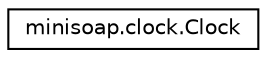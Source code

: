 digraph "Graphical Class Hierarchy"
{
  edge [fontname="Helvetica",fontsize="10",labelfontname="Helvetica",labelfontsize="10"];
  node [fontname="Helvetica",fontsize="10",shape=record];
  rankdir="LR";
  Node0 [label="minisoap.clock.Clock",height=0.2,width=0.4,color="black", fillcolor="white", style="filled",URL="$classminisoap_1_1clock_1_1Clock.html",tooltip="Clock class. "];
}
